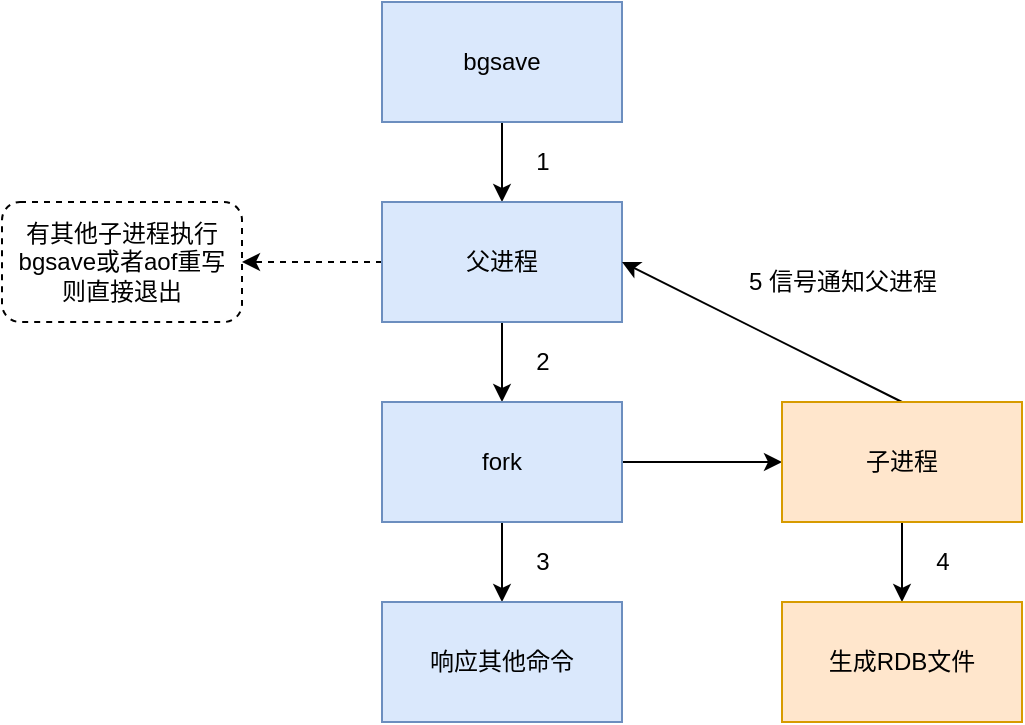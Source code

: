 <mxfile version="15.4.0" type="device"><diagram id="--fhnnr74DMWk-D4_bCD" name="第 1 页"><mxGraphModel dx="946" dy="625" grid="1" gridSize="10" guides="1" tooltips="1" connect="1" arrows="1" fold="1" page="1" pageScale="1" pageWidth="827" pageHeight="1169" math="0" shadow="0"><root><mxCell id="0"/><mxCell id="1" parent="0"/><mxCell id="-FF955hCw4VELApwQTwu-10" value="" style="edgeStyle=orthogonalEdgeStyle;rounded=0;orthogonalLoop=1;jettySize=auto;html=1;" edge="1" parent="1" source="-FF955hCw4VELApwQTwu-1" target="-FF955hCw4VELApwQTwu-2"><mxGeometry relative="1" as="geometry"/></mxCell><mxCell id="-FF955hCw4VELApwQTwu-1" value="bgsave" style="rounded=0;whiteSpace=wrap;html=1;fillColor=#dae8fc;strokeColor=#6c8ebf;" vertex="1" parent="1"><mxGeometry x="240" y="170" width="120" height="60" as="geometry"/></mxCell><mxCell id="-FF955hCw4VELApwQTwu-11" value="" style="edgeStyle=orthogonalEdgeStyle;rounded=0;orthogonalLoop=1;jettySize=auto;html=1;" edge="1" parent="1" source="-FF955hCw4VELApwQTwu-2" target="-FF955hCw4VELApwQTwu-3"><mxGeometry relative="1" as="geometry"/></mxCell><mxCell id="-FF955hCw4VELApwQTwu-21" style="edgeStyle=none;rounded=0;orthogonalLoop=1;jettySize=auto;html=1;exitX=0;exitY=0.5;exitDx=0;exitDy=0;entryX=1;entryY=0.5;entryDx=0;entryDy=0;dashed=1;" edge="1" parent="1" source="-FF955hCw4VELApwQTwu-2" target="-FF955hCw4VELApwQTwu-9"><mxGeometry relative="1" as="geometry"/></mxCell><mxCell id="-FF955hCw4VELApwQTwu-2" value="父进程" style="rounded=0;whiteSpace=wrap;html=1;fillColor=#dae8fc;strokeColor=#6c8ebf;" vertex="1" parent="1"><mxGeometry x="240" y="270" width="120" height="60" as="geometry"/></mxCell><mxCell id="-FF955hCw4VELApwQTwu-12" value="" style="edgeStyle=orthogonalEdgeStyle;rounded=0;orthogonalLoop=1;jettySize=auto;html=1;" edge="1" parent="1" source="-FF955hCw4VELApwQTwu-3" target="-FF955hCw4VELApwQTwu-4"><mxGeometry relative="1" as="geometry"/></mxCell><mxCell id="-FF955hCw4VELApwQTwu-13" value="" style="edgeStyle=orthogonalEdgeStyle;rounded=0;orthogonalLoop=1;jettySize=auto;html=1;" edge="1" parent="1" source="-FF955hCw4VELApwQTwu-3" target="-FF955hCw4VELApwQTwu-5"><mxGeometry relative="1" as="geometry"/></mxCell><mxCell id="-FF955hCw4VELApwQTwu-3" value="fork" style="rounded=0;whiteSpace=wrap;html=1;fillColor=#dae8fc;strokeColor=#6c8ebf;" vertex="1" parent="1"><mxGeometry x="240" y="370" width="120" height="60" as="geometry"/></mxCell><mxCell id="-FF955hCw4VELApwQTwu-4" value="响应其他命令" style="rounded=0;whiteSpace=wrap;html=1;fillColor=#dae8fc;strokeColor=#6c8ebf;" vertex="1" parent="1"><mxGeometry x="240" y="470" width="120" height="60" as="geometry"/></mxCell><mxCell id="-FF955hCw4VELApwQTwu-14" style="rounded=0;orthogonalLoop=1;jettySize=auto;html=1;exitX=0.5;exitY=0;exitDx=0;exitDy=0;entryX=1;entryY=0.5;entryDx=0;entryDy=0;" edge="1" parent="1" source="-FF955hCw4VELApwQTwu-5" target="-FF955hCw4VELApwQTwu-2"><mxGeometry relative="1" as="geometry"/></mxCell><mxCell id="-FF955hCw4VELApwQTwu-16" value="" style="edgeStyle=none;rounded=0;orthogonalLoop=1;jettySize=auto;html=1;" edge="1" parent="1" source="-FF955hCw4VELApwQTwu-5" target="-FF955hCw4VELApwQTwu-7"><mxGeometry relative="1" as="geometry"/></mxCell><mxCell id="-FF955hCw4VELApwQTwu-5" value="子进程" style="rounded=0;whiteSpace=wrap;html=1;fillColor=#ffe6cc;strokeColor=#d79b00;" vertex="1" parent="1"><mxGeometry x="440" y="370" width="120" height="60" as="geometry"/></mxCell><mxCell id="-FF955hCw4VELApwQTwu-7" value="生成RDB文件" style="rounded=0;whiteSpace=wrap;html=1;fillColor=#ffe6cc;strokeColor=#d79b00;" vertex="1" parent="1"><mxGeometry x="440" y="470" width="120" height="60" as="geometry"/></mxCell><mxCell id="-FF955hCw4VELApwQTwu-9" value="&lt;span&gt;有其他子进程执行&lt;br&gt;&lt;/span&gt;bgsave或者aof重写&lt;br&gt;则直接退出" style="rounded=1;whiteSpace=wrap;html=1;dashed=1;" vertex="1" parent="1"><mxGeometry x="50" y="270" width="120" height="60" as="geometry"/></mxCell><mxCell id="-FF955hCw4VELApwQTwu-15" value="5 信号通知父进程" style="text;html=1;align=center;verticalAlign=middle;resizable=0;points=[];autosize=1;strokeColor=none;fillColor=none;" vertex="1" parent="1"><mxGeometry x="415" y="300" width="110" height="20" as="geometry"/></mxCell><mxCell id="-FF955hCw4VELApwQTwu-17" value="1" style="text;html=1;align=center;verticalAlign=middle;resizable=0;points=[];autosize=1;strokeColor=none;fillColor=none;" vertex="1" parent="1"><mxGeometry x="310" y="240" width="20" height="20" as="geometry"/></mxCell><mxCell id="-FF955hCw4VELApwQTwu-18" value="2" style="text;html=1;align=center;verticalAlign=middle;resizable=0;points=[];autosize=1;strokeColor=none;fillColor=none;" vertex="1" parent="1"><mxGeometry x="310" y="340" width="20" height="20" as="geometry"/></mxCell><mxCell id="-FF955hCw4VELApwQTwu-19" value="3" style="text;html=1;align=center;verticalAlign=middle;resizable=0;points=[];autosize=1;strokeColor=none;fillColor=none;" vertex="1" parent="1"><mxGeometry x="310" y="440" width="20" height="20" as="geometry"/></mxCell><mxCell id="-FF955hCw4VELApwQTwu-20" value="4" style="text;html=1;align=center;verticalAlign=middle;resizable=0;points=[];autosize=1;strokeColor=none;fillColor=none;" vertex="1" parent="1"><mxGeometry x="510" y="440" width="20" height="20" as="geometry"/></mxCell></root></mxGraphModel></diagram></mxfile>